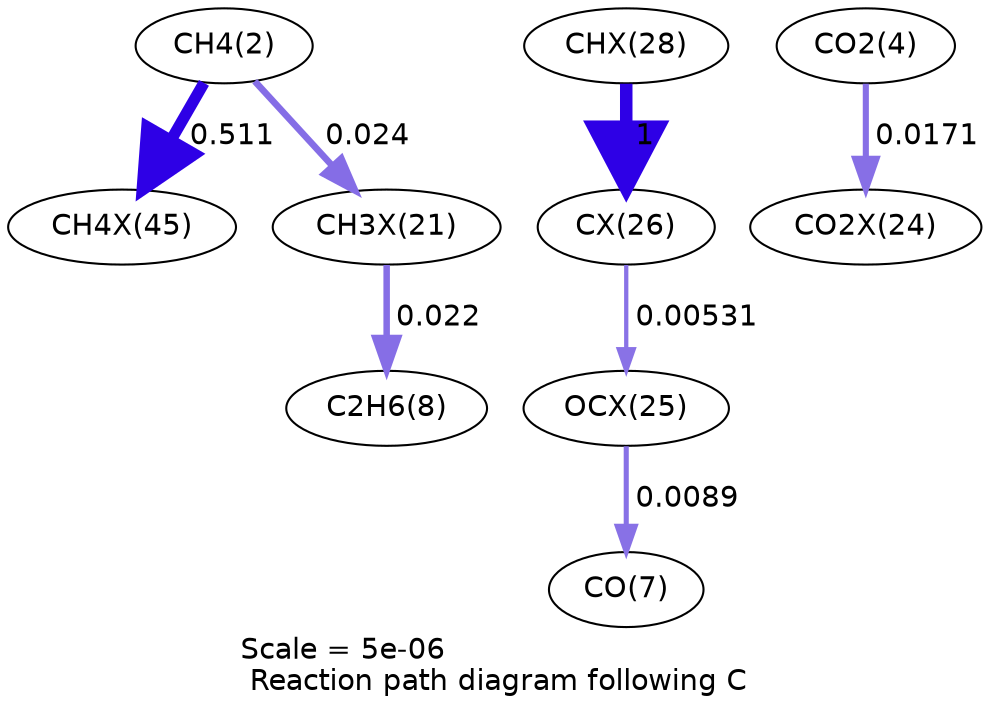 digraph reaction_paths {
center=1;
s4 -> s32[fontname="Helvetica", penwidth=5.49, arrowsize=2.75, color="0.7, 1.01, 0.9"
, label=" 0.511"];
s4 -> s24[fontname="Helvetica", penwidth=3.18, arrowsize=1.59, color="0.7, 0.524, 0.9"
, label=" 0.024"];
s24 -> s10[fontname="Helvetica", penwidth=3.12, arrowsize=1.56, color="0.7, 0.522, 0.9"
, label=" 0.022"];
s31 -> s29[fontname="Helvetica", penwidth=6, arrowsize=3, color="0.7, 1.5, 0.9"
, label=" 1"];
s29 -> s28[fontname="Helvetica", penwidth=2.05, arrowsize=1.02, color="0.7, 0.505, 0.9"
, label=" 0.00531"];
s28 -> s9[fontname="Helvetica", penwidth=2.44, arrowsize=1.22, color="0.7, 0.509, 0.9"
, label=" 0.0089"];
s6 -> s27[fontname="Helvetica", penwidth=2.93, arrowsize=1.46, color="0.7, 0.517, 0.9"
, label=" 0.0171"];
s4 [ fontname="Helvetica", label="CH4(2)"];
s6 [ fontname="Helvetica", label="CO2(4)"];
s9 [ fontname="Helvetica", label="CO(7)"];
s10 [ fontname="Helvetica", label="C2H6(8)"];
s24 [ fontname="Helvetica", label="CH3X(21)"];
s27 [ fontname="Helvetica", label="CO2X(24)"];
s28 [ fontname="Helvetica", label="OCX(25)"];
s29 [ fontname="Helvetica", label="CX(26)"];
s31 [ fontname="Helvetica", label="CHX(28)"];
s32 [ fontname="Helvetica", label="CH4X(45)"];
 label = "Scale = 5e-06\l Reaction path diagram following C";
 fontname = "Helvetica";
}
